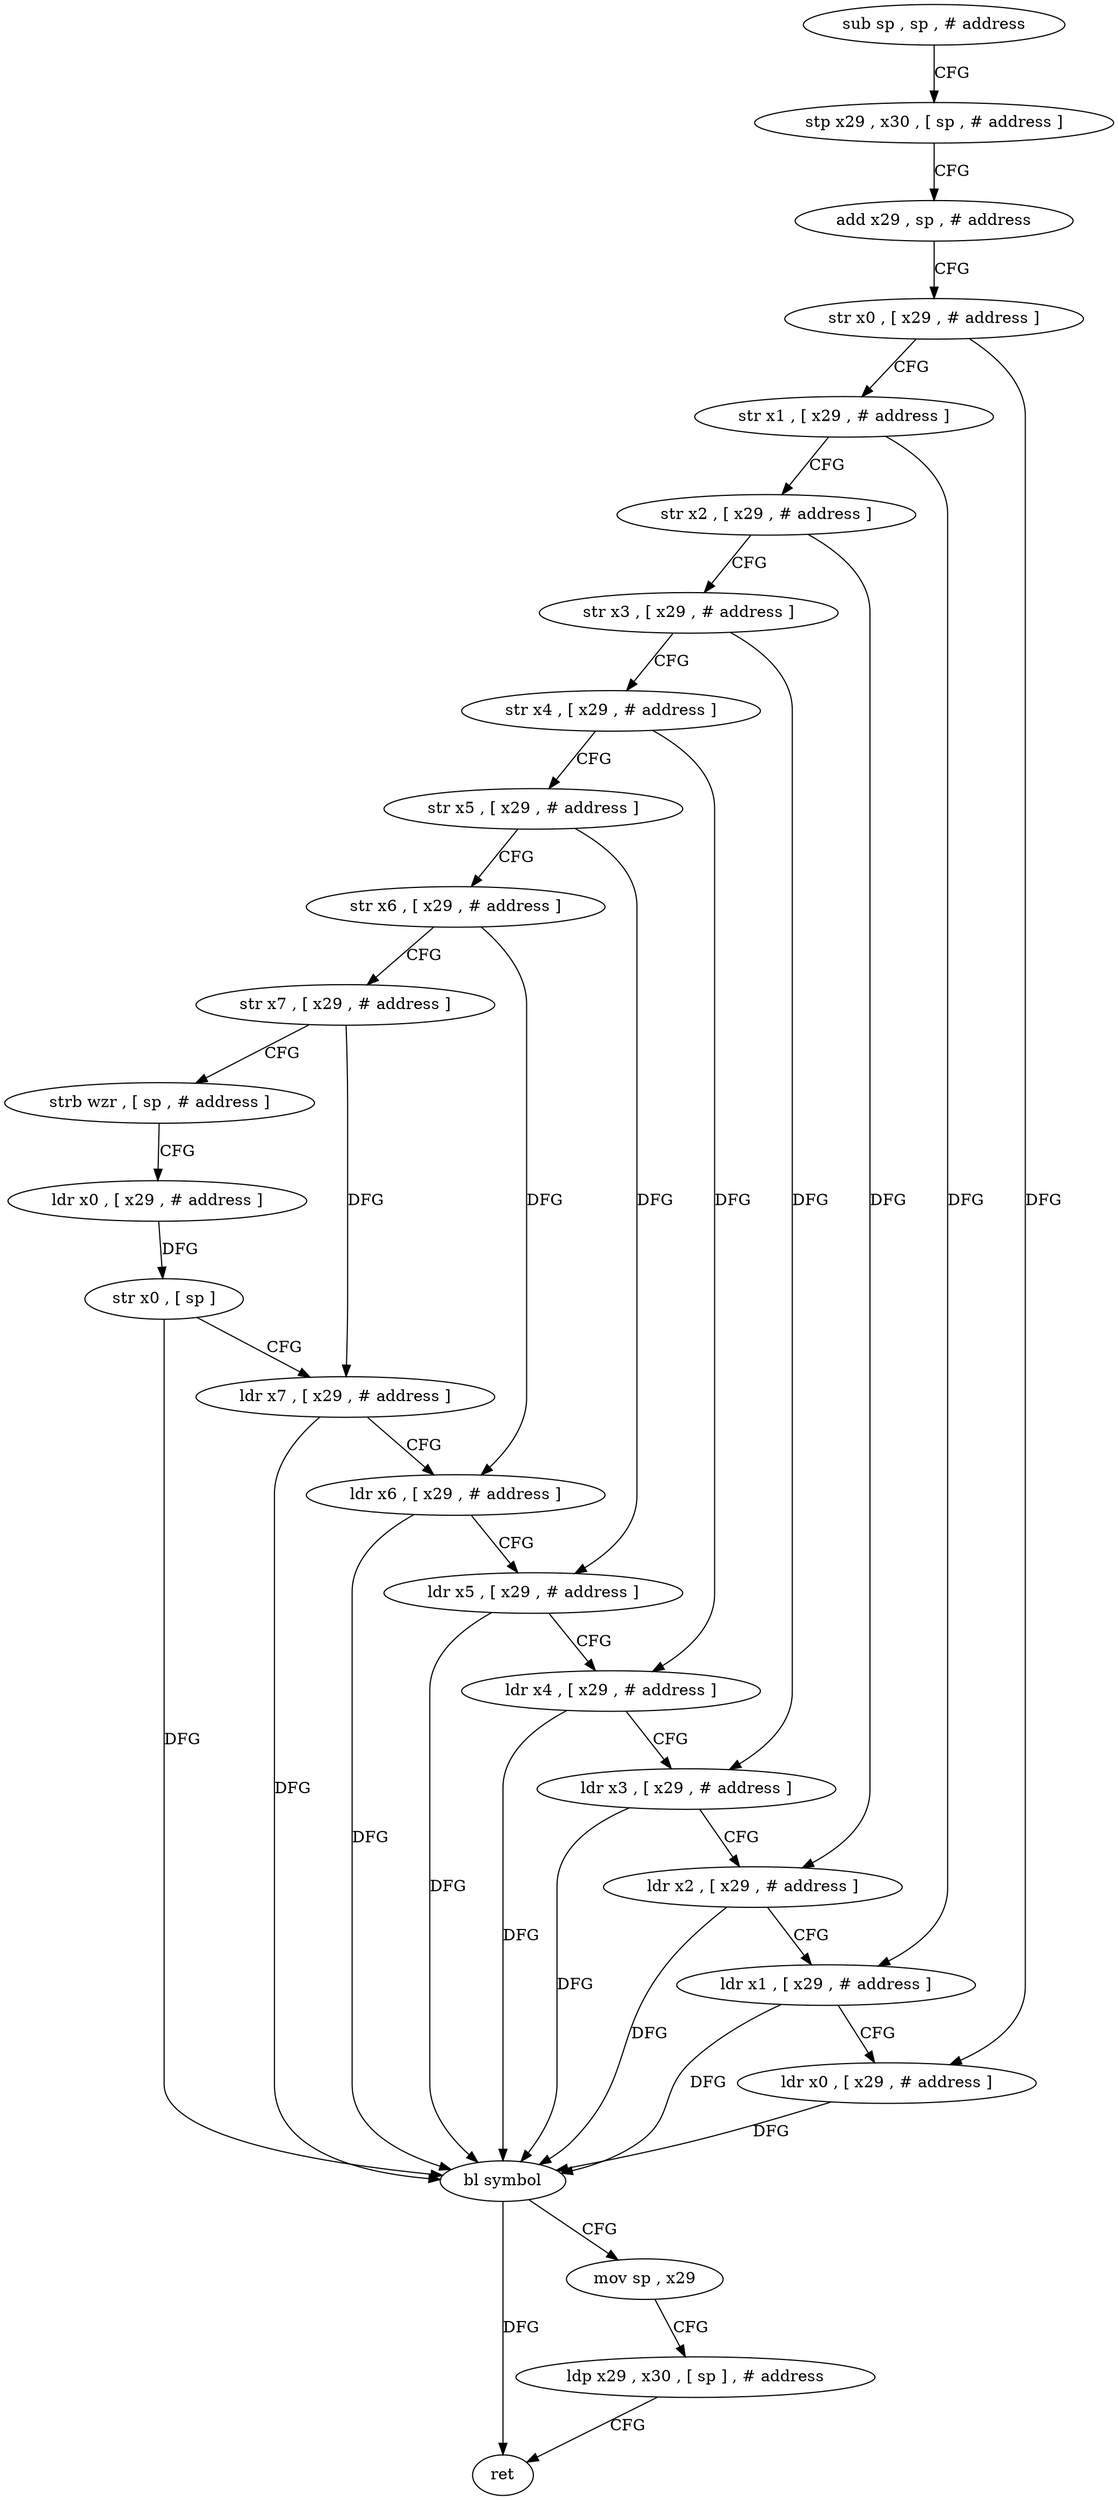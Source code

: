 digraph "func" {
"4438288" [label = "sub sp , sp , # address" ]
"4438292" [label = "stp x29 , x30 , [ sp , # address ]" ]
"4438296" [label = "add x29 , sp , # address" ]
"4438300" [label = "str x0 , [ x29 , # address ]" ]
"4438304" [label = "str x1 , [ x29 , # address ]" ]
"4438308" [label = "str x2 , [ x29 , # address ]" ]
"4438312" [label = "str x3 , [ x29 , # address ]" ]
"4438316" [label = "str x4 , [ x29 , # address ]" ]
"4438320" [label = "str x5 , [ x29 , # address ]" ]
"4438324" [label = "str x6 , [ x29 , # address ]" ]
"4438328" [label = "str x7 , [ x29 , # address ]" ]
"4438332" [label = "strb wzr , [ sp , # address ]" ]
"4438336" [label = "ldr x0 , [ x29 , # address ]" ]
"4438340" [label = "str x0 , [ sp ]" ]
"4438344" [label = "ldr x7 , [ x29 , # address ]" ]
"4438348" [label = "ldr x6 , [ x29 , # address ]" ]
"4438352" [label = "ldr x5 , [ x29 , # address ]" ]
"4438356" [label = "ldr x4 , [ x29 , # address ]" ]
"4438360" [label = "ldr x3 , [ x29 , # address ]" ]
"4438364" [label = "ldr x2 , [ x29 , # address ]" ]
"4438368" [label = "ldr x1 , [ x29 , # address ]" ]
"4438372" [label = "ldr x0 , [ x29 , # address ]" ]
"4438376" [label = "bl symbol" ]
"4438380" [label = "mov sp , x29" ]
"4438384" [label = "ldp x29 , x30 , [ sp ] , # address" ]
"4438388" [label = "ret" ]
"4438288" -> "4438292" [ label = "CFG" ]
"4438292" -> "4438296" [ label = "CFG" ]
"4438296" -> "4438300" [ label = "CFG" ]
"4438300" -> "4438304" [ label = "CFG" ]
"4438300" -> "4438372" [ label = "DFG" ]
"4438304" -> "4438308" [ label = "CFG" ]
"4438304" -> "4438368" [ label = "DFG" ]
"4438308" -> "4438312" [ label = "CFG" ]
"4438308" -> "4438364" [ label = "DFG" ]
"4438312" -> "4438316" [ label = "CFG" ]
"4438312" -> "4438360" [ label = "DFG" ]
"4438316" -> "4438320" [ label = "CFG" ]
"4438316" -> "4438356" [ label = "DFG" ]
"4438320" -> "4438324" [ label = "CFG" ]
"4438320" -> "4438352" [ label = "DFG" ]
"4438324" -> "4438328" [ label = "CFG" ]
"4438324" -> "4438348" [ label = "DFG" ]
"4438328" -> "4438332" [ label = "CFG" ]
"4438328" -> "4438344" [ label = "DFG" ]
"4438332" -> "4438336" [ label = "CFG" ]
"4438336" -> "4438340" [ label = "DFG" ]
"4438340" -> "4438344" [ label = "CFG" ]
"4438340" -> "4438376" [ label = "DFG" ]
"4438344" -> "4438348" [ label = "CFG" ]
"4438344" -> "4438376" [ label = "DFG" ]
"4438348" -> "4438352" [ label = "CFG" ]
"4438348" -> "4438376" [ label = "DFG" ]
"4438352" -> "4438356" [ label = "CFG" ]
"4438352" -> "4438376" [ label = "DFG" ]
"4438356" -> "4438360" [ label = "CFG" ]
"4438356" -> "4438376" [ label = "DFG" ]
"4438360" -> "4438364" [ label = "CFG" ]
"4438360" -> "4438376" [ label = "DFG" ]
"4438364" -> "4438368" [ label = "CFG" ]
"4438364" -> "4438376" [ label = "DFG" ]
"4438368" -> "4438372" [ label = "CFG" ]
"4438368" -> "4438376" [ label = "DFG" ]
"4438372" -> "4438376" [ label = "DFG" ]
"4438376" -> "4438380" [ label = "CFG" ]
"4438376" -> "4438388" [ label = "DFG" ]
"4438380" -> "4438384" [ label = "CFG" ]
"4438384" -> "4438388" [ label = "CFG" ]
}

